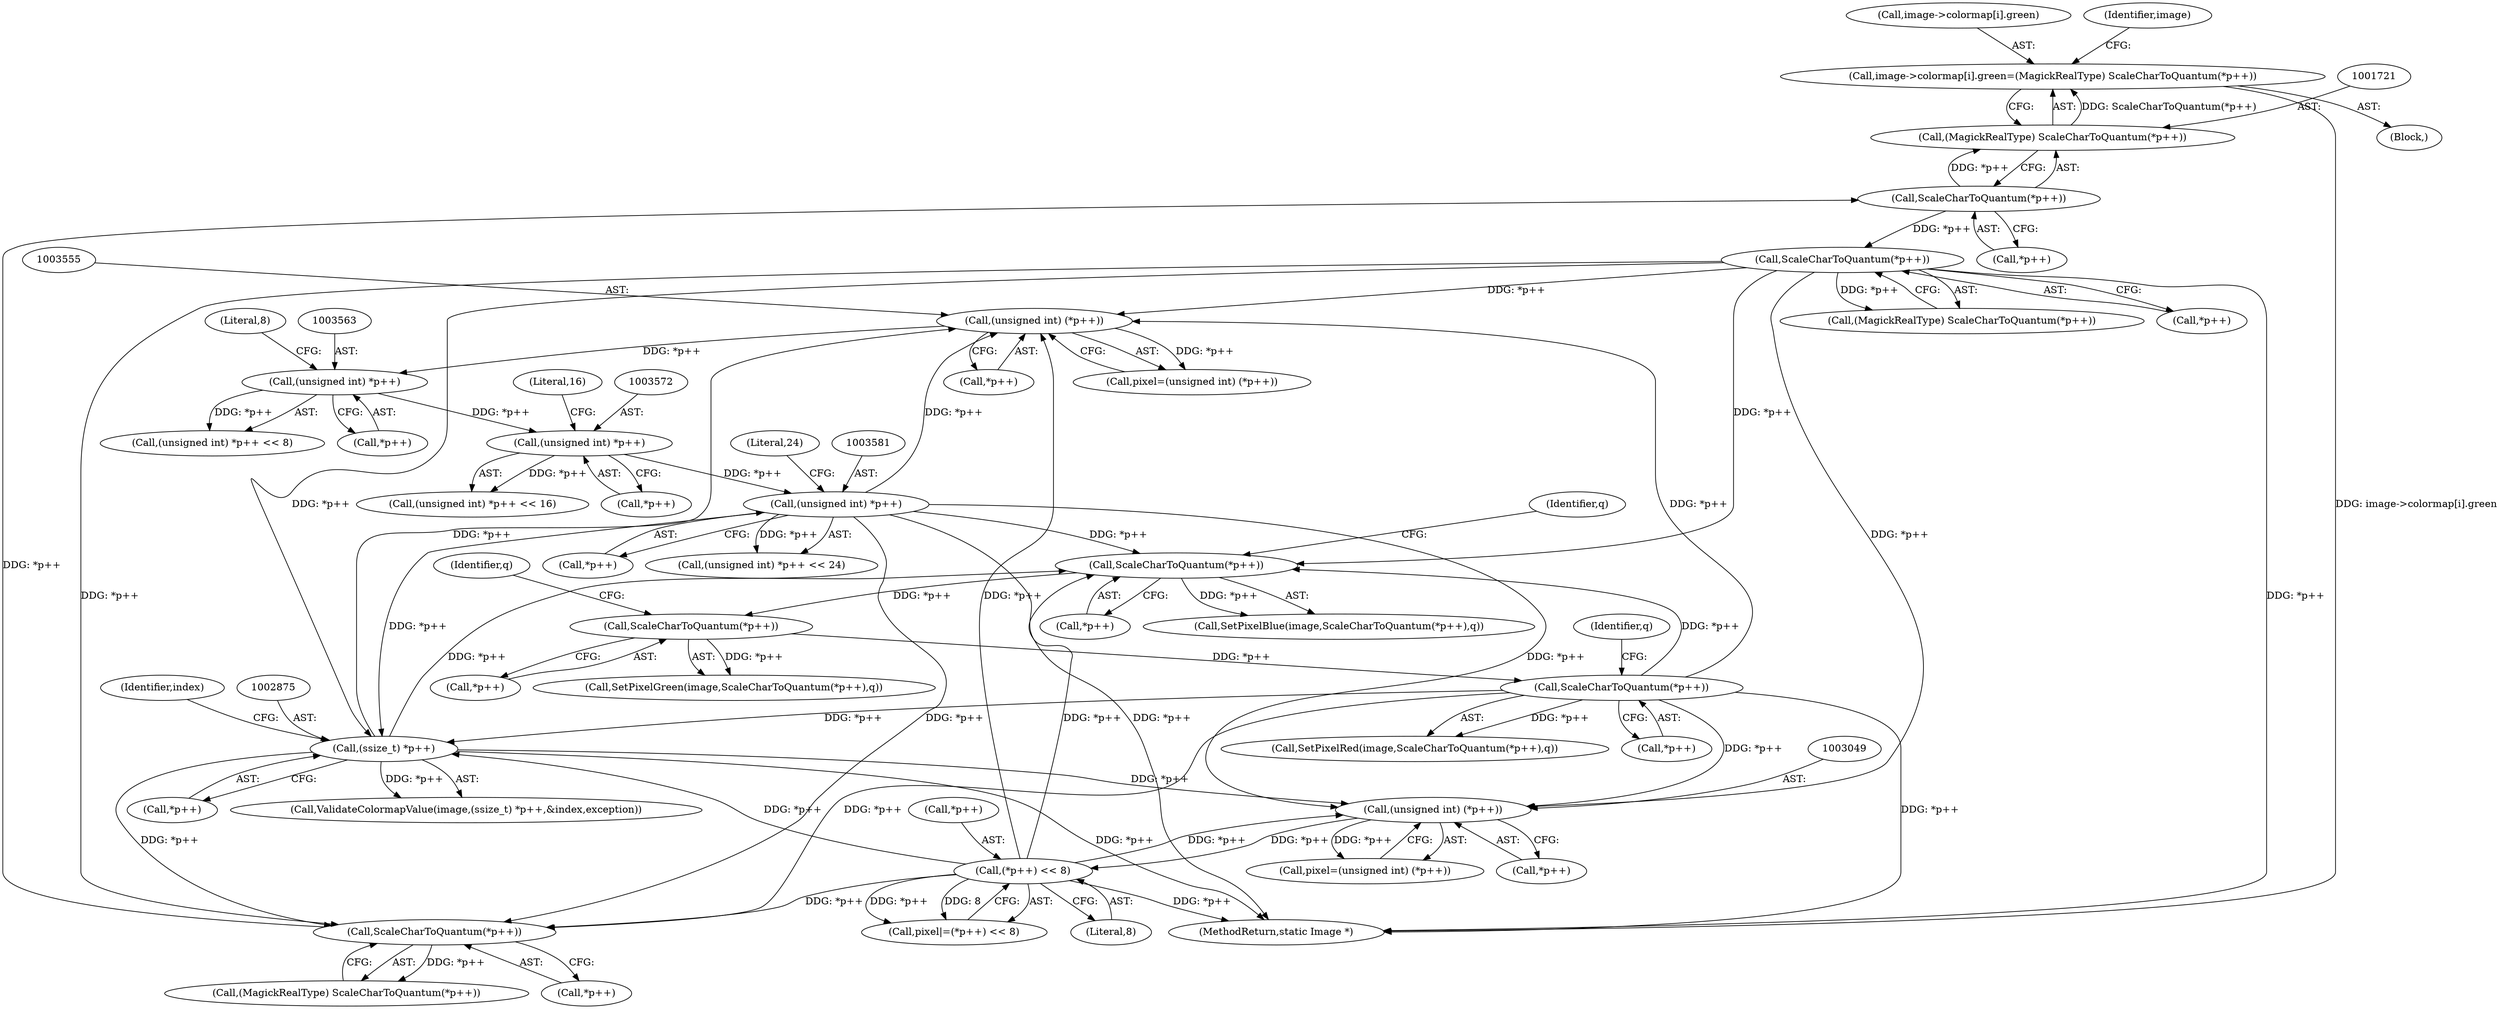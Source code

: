digraph "0_ImageMagick_fe3066122ef72c82415811d25e9e3fad622c0a99@array" {
"1001712" [label="(Call,image->colormap[i].green=(MagickRealType) ScaleCharToQuantum(*p++))"];
"1001720" [label="(Call,(MagickRealType) ScaleCharToQuantum(*p++))"];
"1001722" [label="(Call,ScaleCharToQuantum(*p++))"];
"1001708" [label="(Call,ScaleCharToQuantum(*p++))"];
"1003580" [label="(Call,(unsigned int) *p++)"];
"1003571" [label="(Call,(unsigned int) *p++)"];
"1003562" [label="(Call,(unsigned int) *p++)"];
"1003554" [label="(Call,(unsigned int) (*p++))"];
"1003399" [label="(Call,ScaleCharToQuantum(*p++))"];
"1003392" [label="(Call,ScaleCharToQuantum(*p++))"];
"1003385" [label="(Call,ScaleCharToQuantum(*p++))"];
"1002874" [label="(Call,(ssize_t) *p++)"];
"1003055" [label="(Call,(*p++) << 8)"];
"1003048" [label="(Call,(unsigned int) (*p++))"];
"1001736" [label="(Call,ScaleCharToQuantum(*p++))"];
"1001706" [label="(Call,(MagickRealType) ScaleCharToQuantum(*p++))"];
"1003585" [label="(Literal,24)"];
"1003059" [label="(Literal,8)"];
"1003393" [label="(Call,*p++)"];
"1001713" [label="(Call,image->colormap[i].green)"];
"1003562" [label="(Call,(unsigned int) *p++)"];
"1001730" [label="(Identifier,image)"];
"1001708" [label="(Call,ScaleCharToQuantum(*p++))"];
"1003552" [label="(Call,pixel=(unsigned int) (*p++))"];
"1001709" [label="(Call,*p++)"];
"1003392" [label="(Call,ScaleCharToQuantum(*p++))"];
"1003573" [label="(Call,*p++)"];
"1003556" [label="(Call,*p++)"];
"1003056" [label="(Call,*p++)"];
"1003570" [label="(Call,(unsigned int) *p++ << 16)"];
"1001734" [label="(Call,(MagickRealType) ScaleCharToQuantum(*p++))"];
"1004108" [label="(MethodReturn,static Image *)"];
"1003396" [label="(Identifier,q)"];
"1003053" [label="(Call,pixel|=(*p++) << 8)"];
"1003582" [label="(Call,*p++)"];
"1003385" [label="(Call,ScaleCharToQuantum(*p++))"];
"1003561" [label="(Call,(unsigned int) *p++ << 8)"];
"1001720" [label="(Call,(MagickRealType) ScaleCharToQuantum(*p++))"];
"1003046" [label="(Call,pixel=(unsigned int) (*p++))"];
"1003564" [label="(Call,*p++)"];
"1003397" [label="(Call,SetPixelRed(image,ScaleCharToQuantum(*p++),q))"];
"1002874" [label="(Call,(ssize_t) *p++)"];
"1003055" [label="(Call,(*p++) << 8)"];
"1001722" [label="(Call,ScaleCharToQuantum(*p++))"];
"1003579" [label="(Call,(unsigned int) *p++ << 24)"];
"1001737" [label="(Call,*p++)"];
"1003390" [label="(Call,SetPixelGreen(image,ScaleCharToQuantum(*p++),q))"];
"1003383" [label="(Call,SetPixelBlue(image,ScaleCharToQuantum(*p++),q))"];
"1003554" [label="(Call,(unsigned int) (*p++))"];
"1003386" [label="(Call,*p++)"];
"1003050" [label="(Call,*p++)"];
"1001723" [label="(Call,*p++)"];
"1003399" [label="(Call,ScaleCharToQuantum(*p++))"];
"1003048" [label="(Call,(unsigned int) (*p++))"];
"1003580" [label="(Call,(unsigned int) *p++)"];
"1003567" [label="(Literal,8)"];
"1003571" [label="(Call,(unsigned int) *p++)"];
"1003576" [label="(Literal,16)"];
"1003389" [label="(Identifier,q)"];
"1002880" [label="(Identifier,index)"];
"1003403" [label="(Identifier,q)"];
"1001712" [label="(Call,image->colormap[i].green=(MagickRealType) ScaleCharToQuantum(*p++))"];
"1002876" [label="(Call,*p++)"];
"1001697" [label="(Block,)"];
"1001736" [label="(Call,ScaleCharToQuantum(*p++))"];
"1003400" [label="(Call,*p++)"];
"1002872" [label="(Call,ValidateColormapValue(image,(ssize_t) *p++,&index,exception))"];
"1001712" -> "1001697"  [label="AST: "];
"1001712" -> "1001720"  [label="CFG: "];
"1001713" -> "1001712"  [label="AST: "];
"1001720" -> "1001712"  [label="AST: "];
"1001730" -> "1001712"  [label="CFG: "];
"1001712" -> "1004108"  [label="DDG: image->colormap[i].green"];
"1001720" -> "1001712"  [label="DDG: ScaleCharToQuantum(*p++)"];
"1001720" -> "1001722"  [label="CFG: "];
"1001721" -> "1001720"  [label="AST: "];
"1001722" -> "1001720"  [label="AST: "];
"1001722" -> "1001720"  [label="DDG: *p++"];
"1001722" -> "1001723"  [label="CFG: "];
"1001723" -> "1001722"  [label="AST: "];
"1001708" -> "1001722"  [label="DDG: *p++"];
"1001722" -> "1001736"  [label="DDG: *p++"];
"1001708" -> "1001706"  [label="AST: "];
"1001708" -> "1001709"  [label="CFG: "];
"1001709" -> "1001708"  [label="AST: "];
"1001706" -> "1001708"  [label="CFG: "];
"1001708" -> "1001706"  [label="DDG: *p++"];
"1003580" -> "1001708"  [label="DDG: *p++"];
"1003399" -> "1001708"  [label="DDG: *p++"];
"1002874" -> "1001708"  [label="DDG: *p++"];
"1003055" -> "1001708"  [label="DDG: *p++"];
"1001736" -> "1001708"  [label="DDG: *p++"];
"1003580" -> "1003579"  [label="AST: "];
"1003580" -> "1003582"  [label="CFG: "];
"1003581" -> "1003580"  [label="AST: "];
"1003582" -> "1003580"  [label="AST: "];
"1003585" -> "1003580"  [label="CFG: "];
"1003580" -> "1004108"  [label="DDG: *p++"];
"1003580" -> "1002874"  [label="DDG: *p++"];
"1003580" -> "1003048"  [label="DDG: *p++"];
"1003580" -> "1003385"  [label="DDG: *p++"];
"1003580" -> "1003554"  [label="DDG: *p++"];
"1003580" -> "1003579"  [label="DDG: *p++"];
"1003571" -> "1003580"  [label="DDG: *p++"];
"1003571" -> "1003570"  [label="AST: "];
"1003571" -> "1003573"  [label="CFG: "];
"1003572" -> "1003571"  [label="AST: "];
"1003573" -> "1003571"  [label="AST: "];
"1003576" -> "1003571"  [label="CFG: "];
"1003571" -> "1003570"  [label="DDG: *p++"];
"1003562" -> "1003571"  [label="DDG: *p++"];
"1003562" -> "1003561"  [label="AST: "];
"1003562" -> "1003564"  [label="CFG: "];
"1003563" -> "1003562"  [label="AST: "];
"1003564" -> "1003562"  [label="AST: "];
"1003567" -> "1003562"  [label="CFG: "];
"1003562" -> "1003561"  [label="DDG: *p++"];
"1003554" -> "1003562"  [label="DDG: *p++"];
"1003554" -> "1003552"  [label="AST: "];
"1003554" -> "1003556"  [label="CFG: "];
"1003555" -> "1003554"  [label="AST: "];
"1003556" -> "1003554"  [label="AST: "];
"1003552" -> "1003554"  [label="CFG: "];
"1003554" -> "1003552"  [label="DDG: *p++"];
"1003399" -> "1003554"  [label="DDG: *p++"];
"1002874" -> "1003554"  [label="DDG: *p++"];
"1003055" -> "1003554"  [label="DDG: *p++"];
"1001736" -> "1003554"  [label="DDG: *p++"];
"1003399" -> "1003397"  [label="AST: "];
"1003399" -> "1003400"  [label="CFG: "];
"1003400" -> "1003399"  [label="AST: "];
"1003403" -> "1003399"  [label="CFG: "];
"1003399" -> "1004108"  [label="DDG: *p++"];
"1003399" -> "1002874"  [label="DDG: *p++"];
"1003399" -> "1003048"  [label="DDG: *p++"];
"1003399" -> "1003385"  [label="DDG: *p++"];
"1003399" -> "1003397"  [label="DDG: *p++"];
"1003392" -> "1003399"  [label="DDG: *p++"];
"1003392" -> "1003390"  [label="AST: "];
"1003392" -> "1003393"  [label="CFG: "];
"1003393" -> "1003392"  [label="AST: "];
"1003396" -> "1003392"  [label="CFG: "];
"1003392" -> "1003390"  [label="DDG: *p++"];
"1003385" -> "1003392"  [label="DDG: *p++"];
"1003385" -> "1003383"  [label="AST: "];
"1003385" -> "1003386"  [label="CFG: "];
"1003386" -> "1003385"  [label="AST: "];
"1003389" -> "1003385"  [label="CFG: "];
"1003385" -> "1003383"  [label="DDG: *p++"];
"1002874" -> "1003385"  [label="DDG: *p++"];
"1003055" -> "1003385"  [label="DDG: *p++"];
"1001736" -> "1003385"  [label="DDG: *p++"];
"1002874" -> "1002872"  [label="AST: "];
"1002874" -> "1002876"  [label="CFG: "];
"1002875" -> "1002874"  [label="AST: "];
"1002876" -> "1002874"  [label="AST: "];
"1002880" -> "1002874"  [label="CFG: "];
"1002874" -> "1004108"  [label="DDG: *p++"];
"1002874" -> "1002872"  [label="DDG: *p++"];
"1003055" -> "1002874"  [label="DDG: *p++"];
"1001736" -> "1002874"  [label="DDG: *p++"];
"1002874" -> "1003048"  [label="DDG: *p++"];
"1003055" -> "1003053"  [label="AST: "];
"1003055" -> "1003059"  [label="CFG: "];
"1003056" -> "1003055"  [label="AST: "];
"1003059" -> "1003055"  [label="AST: "];
"1003053" -> "1003055"  [label="CFG: "];
"1003055" -> "1004108"  [label="DDG: *p++"];
"1003055" -> "1003048"  [label="DDG: *p++"];
"1003055" -> "1003053"  [label="DDG: *p++"];
"1003055" -> "1003053"  [label="DDG: 8"];
"1003048" -> "1003055"  [label="DDG: *p++"];
"1003048" -> "1003046"  [label="AST: "];
"1003048" -> "1003050"  [label="CFG: "];
"1003049" -> "1003048"  [label="AST: "];
"1003050" -> "1003048"  [label="AST: "];
"1003046" -> "1003048"  [label="CFG: "];
"1003048" -> "1003046"  [label="DDG: *p++"];
"1001736" -> "1003048"  [label="DDG: *p++"];
"1001736" -> "1001734"  [label="AST: "];
"1001736" -> "1001737"  [label="CFG: "];
"1001737" -> "1001736"  [label="AST: "];
"1001734" -> "1001736"  [label="CFG: "];
"1001736" -> "1004108"  [label="DDG: *p++"];
"1001736" -> "1001734"  [label="DDG: *p++"];
}
